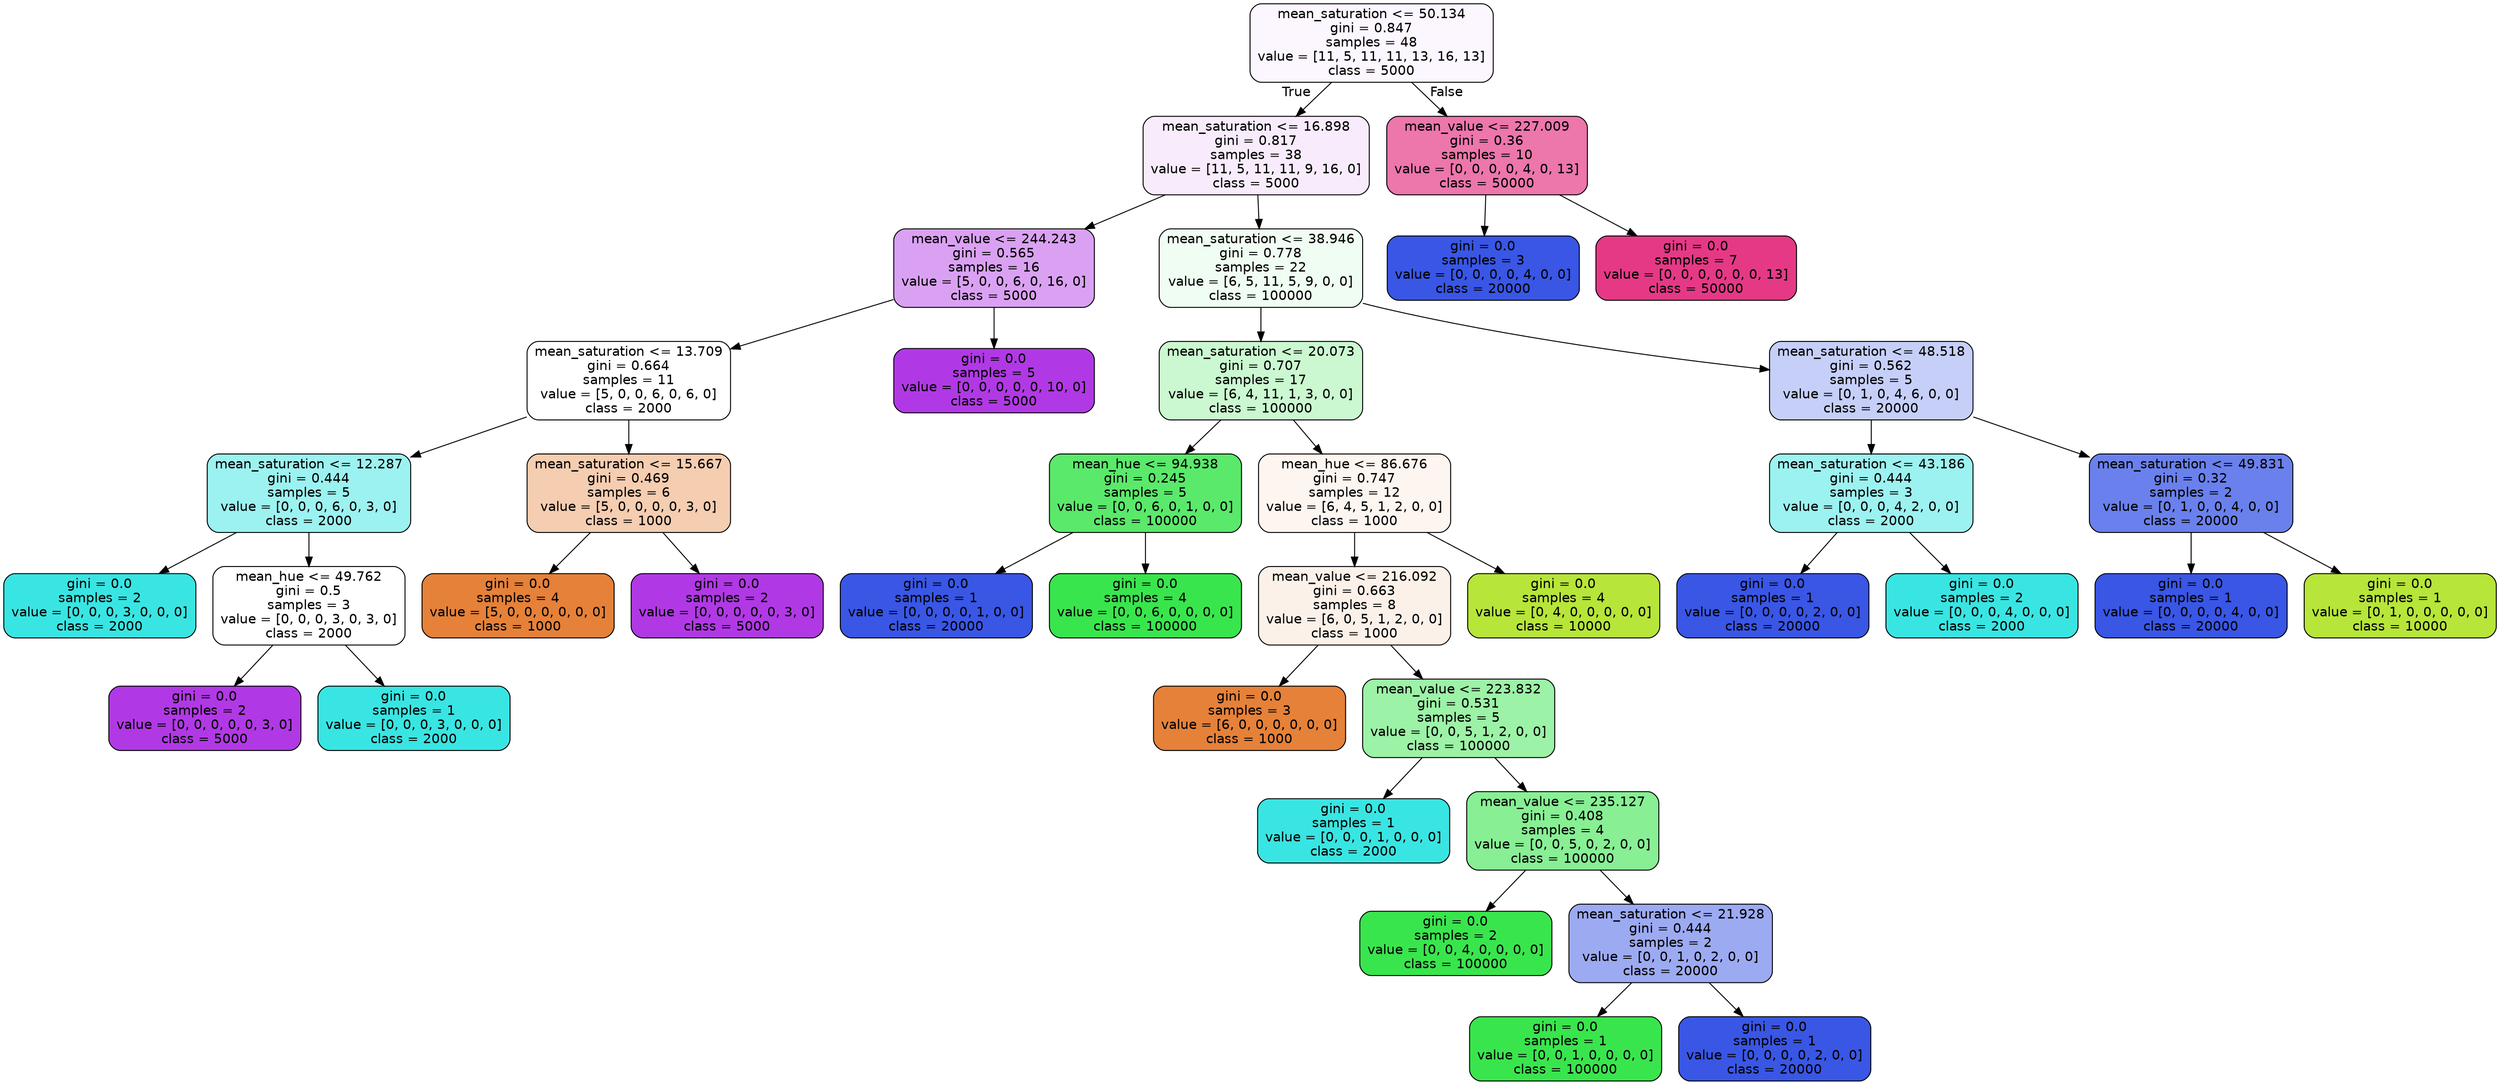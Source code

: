 digraph Tree {
node [shape=box, style="filled, rounded", color="black", fontname="helvetica"] ;
edge [fontname="helvetica"] ;
0 [label="mean_saturation <= 50.134\ngini = 0.847\nsamples = 48\nvalue = [11, 5, 11, 11, 13, 16, 13]\nclass = 5000", fillcolor="#fcf6fe"] ;
1 [label="mean_saturation <= 16.898\ngini = 0.817\nsamples = 38\nvalue = [11, 5, 11, 11, 9, 16, 0]\nclass = 5000", fillcolor="#f8ecfc"] ;
0 -> 1 [labeldistance=2.5, labelangle=45, headlabel="True"] ;
2 [label="mean_value <= 244.243\ngini = 0.565\nsamples = 16\nvalue = [5, 0, 0, 6, 0, 16, 0]\nclass = 5000", fillcolor="#daa1f3"] ;
1 -> 2 ;
3 [label="mean_saturation <= 13.709\ngini = 0.664\nsamples = 11\nvalue = [5, 0, 0, 6, 0, 6, 0]\nclass = 2000", fillcolor="#ffffff"] ;
2 -> 3 ;
4 [label="mean_saturation <= 12.287\ngini = 0.444\nsamples = 5\nvalue = [0, 0, 0, 6, 0, 3, 0]\nclass = 2000", fillcolor="#9cf2f0"] ;
3 -> 4 ;
5 [label="gini = 0.0\nsamples = 2\nvalue = [0, 0, 0, 3, 0, 0, 0]\nclass = 2000", fillcolor="#39e5e2"] ;
4 -> 5 ;
6 [label="mean_hue <= 49.762\ngini = 0.5\nsamples = 3\nvalue = [0, 0, 0, 3, 0, 3, 0]\nclass = 2000", fillcolor="#ffffff"] ;
4 -> 6 ;
7 [label="gini = 0.0\nsamples = 2\nvalue = [0, 0, 0, 0, 0, 3, 0]\nclass = 5000", fillcolor="#b139e5"] ;
6 -> 7 ;
8 [label="gini = 0.0\nsamples = 1\nvalue = [0, 0, 0, 3, 0, 0, 0]\nclass = 2000", fillcolor="#39e5e2"] ;
6 -> 8 ;
9 [label="mean_saturation <= 15.667\ngini = 0.469\nsamples = 6\nvalue = [5, 0, 0, 0, 0, 3, 0]\nclass = 1000", fillcolor="#f5cdb0"] ;
3 -> 9 ;
10 [label="gini = 0.0\nsamples = 4\nvalue = [5, 0, 0, 0, 0, 0, 0]\nclass = 1000", fillcolor="#e58139"] ;
9 -> 10 ;
11 [label="gini = 0.0\nsamples = 2\nvalue = [0, 0, 0, 0, 0, 3, 0]\nclass = 5000", fillcolor="#b139e5"] ;
9 -> 11 ;
12 [label="gini = 0.0\nsamples = 5\nvalue = [0, 0, 0, 0, 0, 10, 0]\nclass = 5000", fillcolor="#b139e5"] ;
2 -> 12 ;
13 [label="mean_saturation <= 38.946\ngini = 0.778\nsamples = 22\nvalue = [6, 5, 11, 5, 9, 0, 0]\nclass = 100000", fillcolor="#f0fdf2"] ;
1 -> 13 ;
14 [label="mean_saturation <= 20.073\ngini = 0.707\nsamples = 17\nvalue = [6, 4, 11, 1, 3, 0, 0]\nclass = 100000", fillcolor="#cbf8d0"] ;
13 -> 14 ;
15 [label="mean_hue <= 94.938\ngini = 0.245\nsamples = 5\nvalue = [0, 0, 6, 0, 1, 0, 0]\nclass = 100000", fillcolor="#5ae96b"] ;
14 -> 15 ;
16 [label="gini = 0.0\nsamples = 1\nvalue = [0, 0, 0, 0, 1, 0, 0]\nclass = 20000", fillcolor="#3956e5"] ;
15 -> 16 ;
17 [label="gini = 0.0\nsamples = 4\nvalue = [0, 0, 6, 0, 0, 0, 0]\nclass = 100000", fillcolor="#39e54d"] ;
15 -> 17 ;
18 [label="mean_hue <= 86.676\ngini = 0.747\nsamples = 12\nvalue = [6, 4, 5, 1, 2, 0, 0]\nclass = 1000", fillcolor="#fdf5f0"] ;
14 -> 18 ;
19 [label="mean_value <= 216.092\ngini = 0.663\nsamples = 8\nvalue = [6, 0, 5, 1, 2, 0, 0]\nclass = 1000", fillcolor="#fcf1e9"] ;
18 -> 19 ;
20 [label="gini = 0.0\nsamples = 3\nvalue = [6, 0, 0, 0, 0, 0, 0]\nclass = 1000", fillcolor="#e58139"] ;
19 -> 20 ;
21 [label="mean_value <= 223.832\ngini = 0.531\nsamples = 5\nvalue = [0, 0, 5, 1, 2, 0, 0]\nclass = 100000", fillcolor="#9cf2a6"] ;
19 -> 21 ;
22 [label="gini = 0.0\nsamples = 1\nvalue = [0, 0, 0, 1, 0, 0, 0]\nclass = 2000", fillcolor="#39e5e2"] ;
21 -> 22 ;
23 [label="mean_value <= 235.127\ngini = 0.408\nsamples = 4\nvalue = [0, 0, 5, 0, 2, 0, 0]\nclass = 100000", fillcolor="#88ef94"] ;
21 -> 23 ;
24 [label="gini = 0.0\nsamples = 2\nvalue = [0, 0, 4, 0, 0, 0, 0]\nclass = 100000", fillcolor="#39e54d"] ;
23 -> 24 ;
25 [label="mean_saturation <= 21.928\ngini = 0.444\nsamples = 2\nvalue = [0, 0, 1, 0, 2, 0, 0]\nclass = 20000", fillcolor="#9caaf2"] ;
23 -> 25 ;
26 [label="gini = 0.0\nsamples = 1\nvalue = [0, 0, 1, 0, 0, 0, 0]\nclass = 100000", fillcolor="#39e54d"] ;
25 -> 26 ;
27 [label="gini = 0.0\nsamples = 1\nvalue = [0, 0, 0, 0, 2, 0, 0]\nclass = 20000", fillcolor="#3956e5"] ;
25 -> 27 ;
28 [label="gini = 0.0\nsamples = 4\nvalue = [0, 4, 0, 0, 0, 0, 0]\nclass = 10000", fillcolor="#b7e539"] ;
18 -> 28 ;
29 [label="mean_saturation <= 48.518\ngini = 0.562\nsamples = 5\nvalue = [0, 1, 0, 4, 6, 0, 0]\nclass = 20000", fillcolor="#c6cff8"] ;
13 -> 29 ;
30 [label="mean_saturation <= 43.186\ngini = 0.444\nsamples = 3\nvalue = [0, 0, 0, 4, 2, 0, 0]\nclass = 2000", fillcolor="#9cf2f0"] ;
29 -> 30 ;
31 [label="gini = 0.0\nsamples = 1\nvalue = [0, 0, 0, 0, 2, 0, 0]\nclass = 20000", fillcolor="#3956e5"] ;
30 -> 31 ;
32 [label="gini = 0.0\nsamples = 2\nvalue = [0, 0, 0, 4, 0, 0, 0]\nclass = 2000", fillcolor="#39e5e2"] ;
30 -> 32 ;
33 [label="mean_saturation <= 49.831\ngini = 0.32\nsamples = 2\nvalue = [0, 1, 0, 0, 4, 0, 0]\nclass = 20000", fillcolor="#6a80ec"] ;
29 -> 33 ;
34 [label="gini = 0.0\nsamples = 1\nvalue = [0, 0, 0, 0, 4, 0, 0]\nclass = 20000", fillcolor="#3956e5"] ;
33 -> 34 ;
35 [label="gini = 0.0\nsamples = 1\nvalue = [0, 1, 0, 0, 0, 0, 0]\nclass = 10000", fillcolor="#b7e539"] ;
33 -> 35 ;
36 [label="mean_value <= 227.009\ngini = 0.36\nsamples = 10\nvalue = [0, 0, 0, 0, 4, 0, 13]\nclass = 50000", fillcolor="#ed76ab"] ;
0 -> 36 [labeldistance=2.5, labelangle=-45, headlabel="False"] ;
37 [label="gini = 0.0\nsamples = 3\nvalue = [0, 0, 0, 0, 4, 0, 0]\nclass = 20000", fillcolor="#3956e5"] ;
36 -> 37 ;
38 [label="gini = 0.0\nsamples = 7\nvalue = [0, 0, 0, 0, 0, 0, 13]\nclass = 50000", fillcolor="#e53986"] ;
36 -> 38 ;
}